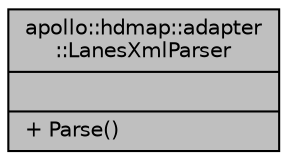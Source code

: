 digraph "apollo::hdmap::adapter::LanesXmlParser"
{
  edge [fontname="Helvetica",fontsize="10",labelfontname="Helvetica",labelfontsize="10"];
  node [fontname="Helvetica",fontsize="10",shape=record];
  Node1 [label="{apollo::hdmap::adapter\l::LanesXmlParser\n||+ Parse()\l}",height=0.2,width=0.4,color="black", fillcolor="grey75", style="filled" fontcolor="black"];
}
